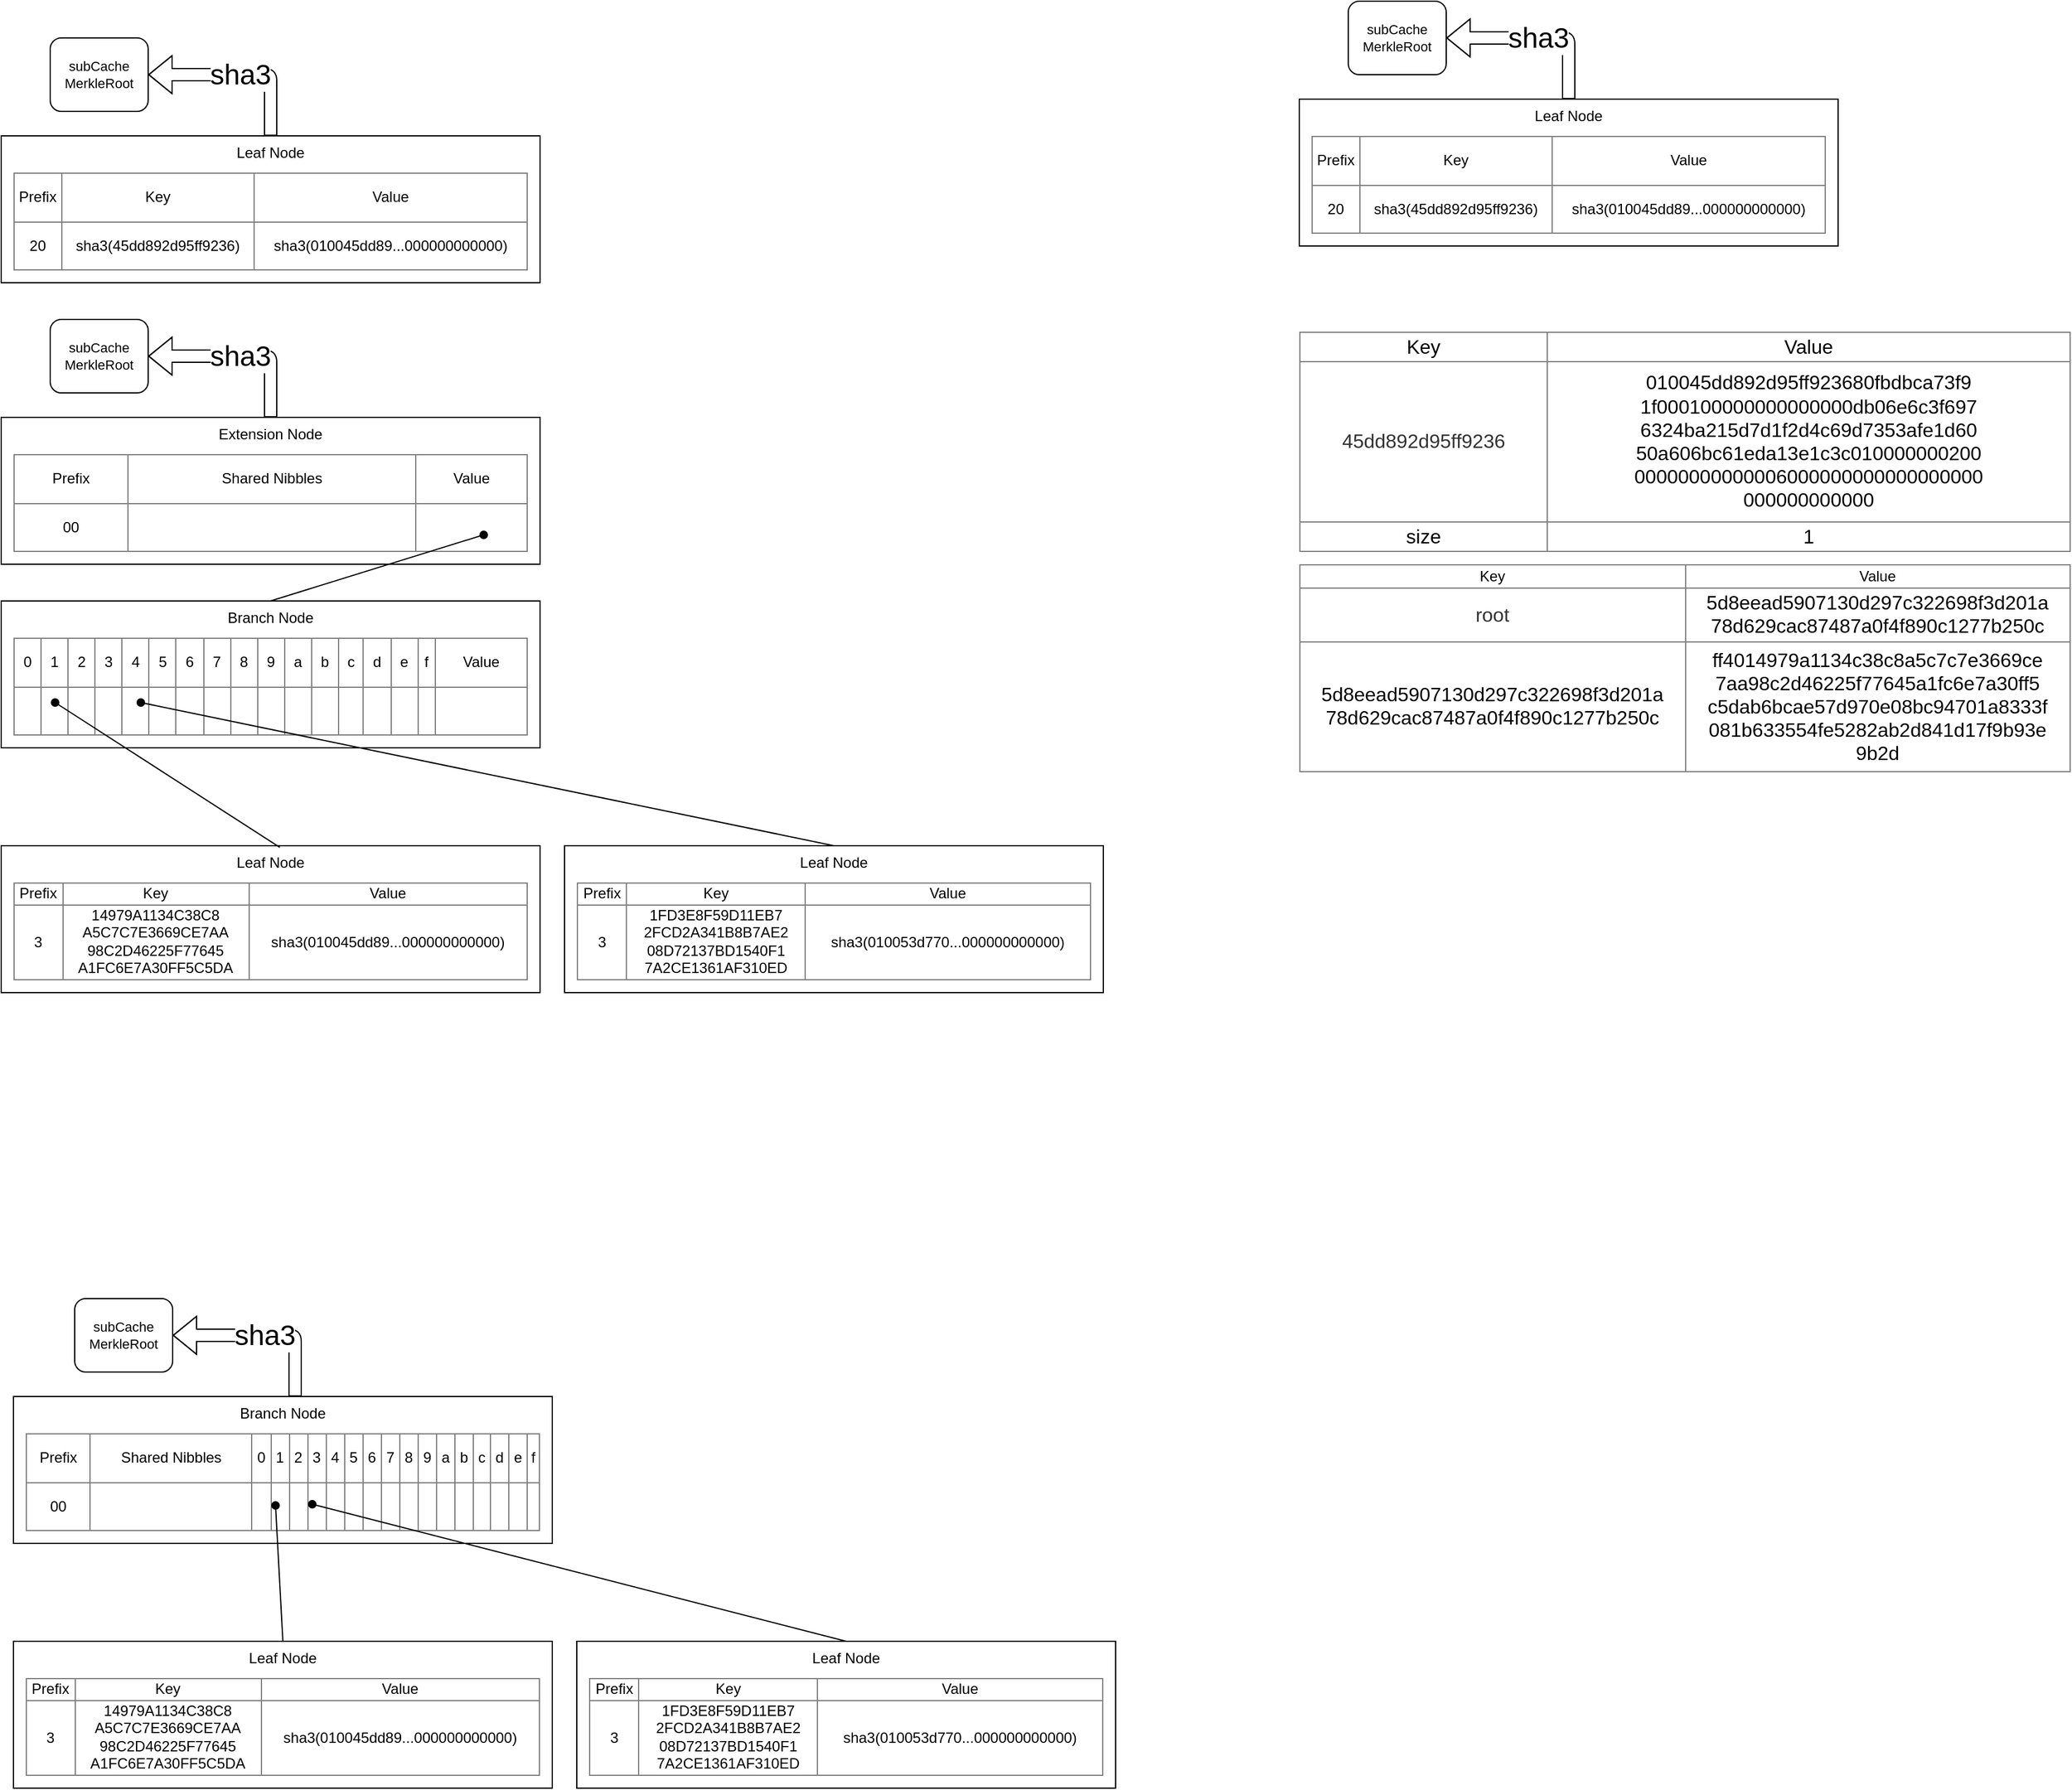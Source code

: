 <mxfile version="10.9.3" type="github"><diagram id="rnNaQI7Xt-1taKsno2ve" name="Page-1"><mxGraphModel dx="1303" dy="778" grid="1" gridSize="10" guides="1" tooltips="1" connect="1" arrows="1" fold="1" page="1" pageScale="1" pageWidth="827" pageHeight="1169" math="0" shadow="0"><root><mxCell id="0"/><mxCell id="1" parent="0"/><mxCell id="IQ9de2SWrSn5mAoaJuu1-1" value="Leaf Node" style="rounded=0;whiteSpace=wrap;html=1;verticalAlign=top;" parent="1" vertex="1"><mxGeometry x="10" y="150" width="440" height="120" as="geometry"/></mxCell><mxCell id="IQ9de2SWrSn5mAoaJuu1-2" value="&lt;table border=&quot;1&quot; width=&quot;100%&quot; style=&quot;width: 100% ; height: 100% ; border-collapse: collapse&quot;&gt;&lt;tbody&gt;&lt;tr&gt;&lt;td align=&quot;center&quot;&gt;Prefix&lt;/td&gt;&lt;td align=&quot;center&quot;&gt;Key&lt;/td&gt;&lt;td align=&quot;center&quot;&gt;Value&lt;/td&gt;&lt;/tr&gt;&lt;tr&gt;&lt;td align=&quot;center&quot;&gt;20&lt;/td&gt;&lt;td align=&quot;center&quot;&gt;sha3(45dd892d95ff9236)&lt;/td&gt;&lt;td align=&quot;center&quot;&gt;sha3(010045dd89...000000000000)&lt;/td&gt;&lt;/tr&gt;&lt;/tbody&gt;&lt;/table&gt;" style="text;html=1;strokeColor=none;fillColor=none;overflow=fill;" parent="1" vertex="1"><mxGeometry x="20" y="180" width="420" height="80" as="geometry"/></mxCell><mxCell id="m5S-egg355Q-3_3z4QF8-1" value="sha3" style="shape=flexArrow;endArrow=classic;html=1;exitX=0.5;exitY=0;exitDx=0;exitDy=0;fontSize=23;entryX=1;entryY=0.5;entryDx=0;entryDy=0;" parent="1" source="IQ9de2SWrSn5mAoaJuu1-1" target="m5S-egg355Q-3_3z4QF8-2" edge="1"><mxGeometry width="50" height="50" relative="1" as="geometry"><mxPoint x="90" y="150" as="sourcePoint"/><mxPoint x="150" y="100" as="targetPoint"/><Array as="points"><mxPoint x="230" y="100"/></Array></mxGeometry></mxCell><mxCell id="m5S-egg355Q-3_3z4QF8-2" value="subCache&lt;br&gt;MerkleRoot&lt;br&gt;" style="rounded=1;whiteSpace=wrap;html=1;fontSize=11;" parent="1" vertex="1"><mxGeometry x="50" y="70" width="80" height="60" as="geometry"/></mxCell><mxCell id="sTEKLq_hamFtMrCxdHYF-1" value="Extension Node" style="rounded=0;whiteSpace=wrap;html=1;verticalAlign=top;" parent="1" vertex="1"><mxGeometry x="10" y="380" width="440" height="120" as="geometry"/></mxCell><mxCell id="sTEKLq_hamFtMrCxdHYF-2" value="&lt;table border=&quot;1&quot; width=&quot;100%&quot; style=&quot;width: 100% ; height: 100% ; border-collapse: collapse&quot;&gt;&lt;tbody&gt;&lt;tr&gt;&lt;td align=&quot;center&quot;&gt;Prefix&lt;/td&gt;&lt;td align=&quot;center&quot;&gt;Shared Nibbles&lt;/td&gt;&lt;td align=&quot;center&quot;&gt;Value&lt;/td&gt;&lt;/tr&gt;&lt;tr&gt;&lt;td align=&quot;center&quot;&gt;00&lt;/td&gt;&lt;td align=&quot;center&quot;&gt;&lt;br&gt;&lt;/td&gt;&lt;td align=&quot;center&quot;&gt;&lt;br&gt;&lt;/td&gt;&lt;/tr&gt;&lt;/tbody&gt;&lt;/table&gt;" style="text;html=1;strokeColor=none;fillColor=none;overflow=fill;" parent="1" vertex="1"><mxGeometry x="20" y="410" width="420" height="80" as="geometry"/></mxCell><mxCell id="sTEKLq_hamFtMrCxdHYF-3" value="sha3" style="shape=flexArrow;endArrow=classic;html=1;exitX=0.5;exitY=0;exitDx=0;exitDy=0;fontSize=23;entryX=1;entryY=0.5;entryDx=0;entryDy=0;" parent="1" source="sTEKLq_hamFtMrCxdHYF-1" target="sTEKLq_hamFtMrCxdHYF-4" edge="1"><mxGeometry width="50" height="50" relative="1" as="geometry"><mxPoint x="90" y="380" as="sourcePoint"/><mxPoint x="150" y="330" as="targetPoint"/><Array as="points"><mxPoint x="230" y="330"/></Array></mxGeometry></mxCell><mxCell id="sTEKLq_hamFtMrCxdHYF-4" value="subCache&lt;br&gt;MerkleRoot&lt;br&gt;" style="rounded=1;whiteSpace=wrap;html=1;fontSize=11;" parent="1" vertex="1"><mxGeometry x="50" y="300" width="80" height="60" as="geometry"/></mxCell><mxCell id="sTEKLq_hamFtMrCxdHYF-8" style="rounded=0;orthogonalLoop=1;jettySize=auto;html=1;exitX=0.5;exitY=0;exitDx=0;exitDy=0;endArrow=oval;endFill=1;" parent="1" source="sTEKLq_hamFtMrCxdHYF-5" edge="1"><mxGeometry relative="1" as="geometry"><mxPoint x="404" y="476" as="targetPoint"/><mxPoint x="144" y="496" as="sourcePoint"/></mxGeometry></mxCell><mxCell id="sTEKLq_hamFtMrCxdHYF-5" value="Branch Node" style="rounded=0;whiteSpace=wrap;html=1;verticalAlign=top;" parent="1" vertex="1"><mxGeometry x="10" y="530" width="440" height="120" as="geometry"/></mxCell><mxCell id="sTEKLq_hamFtMrCxdHYF-6" value="&lt;table border=&quot;1&quot; width=&quot;100%&quot; style=&quot;width: 100% ; height: 100% ; border-collapse: collapse&quot;&gt;&lt;tbody&gt;&lt;tr&gt;&lt;td align=&quot;center&quot;&gt;0&lt;/td&gt;&lt;td style=&quot;text-align: center&quot;&gt;1&lt;/td&gt;&lt;td style=&quot;text-align: center&quot;&gt;2&lt;/td&gt;&lt;td style=&quot;text-align: center&quot;&gt;3&lt;/td&gt;&lt;td style=&quot;text-align: center&quot;&gt;4&lt;/td&gt;&lt;td style=&quot;text-align: center&quot;&gt;5&lt;/td&gt;&lt;td style=&quot;text-align: center&quot;&gt;6&lt;/td&gt;&lt;td style=&quot;text-align: center&quot;&gt;7&lt;/td&gt;&lt;td style=&quot;text-align: center&quot;&gt;8&lt;/td&gt;&lt;td style=&quot;text-align: center&quot;&gt;9&lt;/td&gt;&lt;td style=&quot;text-align: center&quot;&gt;a&lt;/td&gt;&lt;td style=&quot;text-align: center&quot;&gt;b&lt;/td&gt;&lt;td style=&quot;text-align: center&quot;&gt;c&lt;/td&gt;&lt;td style=&quot;text-align: center&quot;&gt;d&lt;/td&gt;&lt;td style=&quot;text-align: center&quot;&gt;e&lt;/td&gt;&lt;td style=&quot;text-align: center&quot;&gt;f&lt;/td&gt;&lt;td align=&quot;center&quot;&gt;Value&lt;/td&gt;&lt;/tr&gt;&lt;tr&gt;&lt;td align=&quot;center&quot;&gt;&lt;br&gt;&lt;/td&gt;&lt;td&gt;&lt;br&gt;&lt;/td&gt;&lt;td&gt;&lt;br&gt;&lt;/td&gt;&lt;td&gt;&lt;br&gt;&lt;/td&gt;&lt;td&gt;&lt;br&gt;&lt;/td&gt;&lt;td&gt;&lt;br&gt;&lt;/td&gt;&lt;td&gt;&lt;br&gt;&lt;/td&gt;&lt;td&gt;&lt;br&gt;&lt;/td&gt;&lt;td&gt;&lt;br&gt;&lt;/td&gt;&lt;td&gt;&lt;br&gt;&lt;/td&gt;&lt;td&gt;&lt;br&gt;&lt;/td&gt;&lt;td&gt;&lt;br&gt;&lt;/td&gt;&lt;td&gt;&lt;br&gt;&lt;/td&gt;&lt;td&gt;&lt;br&gt;&lt;/td&gt;&lt;td&gt;&lt;br&gt;&lt;/td&gt;&lt;td&gt;&lt;br&gt;&lt;/td&gt;&lt;td align=&quot;center&quot;&gt;&lt;br&gt;&lt;/td&gt;&lt;/tr&gt;&lt;/tbody&gt;&lt;/table&gt;" style="text;html=1;strokeColor=none;fillColor=none;overflow=fill;" parent="1" vertex="1"><mxGeometry x="20" y="560" width="420" height="80" as="geometry"/></mxCell><mxCell id="sTEKLq_hamFtMrCxdHYF-9" value="Leaf Node" style="rounded=0;whiteSpace=wrap;html=1;verticalAlign=top;" parent="1" vertex="1"><mxGeometry x="10" y="730" width="440" height="120" as="geometry"/></mxCell><mxCell id="sTEKLq_hamFtMrCxdHYF-10" value="&lt;table border=&quot;1&quot; width=&quot;100%&quot; style=&quot;width: 100% ; height: 100% ; border-collapse: collapse&quot;&gt;&lt;tbody&gt;&lt;tr&gt;&lt;td align=&quot;center&quot;&gt;Prefix&lt;/td&gt;&lt;td align=&quot;center&quot;&gt;Key&lt;/td&gt;&lt;td align=&quot;center&quot;&gt;Value&lt;/td&gt;&lt;/tr&gt;&lt;tr&gt;&lt;td align=&quot;center&quot;&gt;3&lt;/td&gt;&lt;td align=&quot;center&quot;&gt;14979A1134C38C8&lt;br&gt;A5C7C7E3669CE7AA&lt;br&gt;98C2D46225F77645&lt;br&gt;A1FC6E7A30FF5C5DA&lt;br&gt;&lt;/td&gt;&lt;td align=&quot;center&quot;&gt;sha3(010045dd89...000000000000)&lt;/td&gt;&lt;/tr&gt;&lt;/tbody&gt;&lt;/table&gt;" style="text;html=1;strokeColor=none;fillColor=none;overflow=fill;" parent="1" vertex="1"><mxGeometry x="20" y="760" width="420" height="80" as="geometry"/></mxCell><mxCell id="sTEKLq_hamFtMrCxdHYF-11" style="rounded=0;orthogonalLoop=1;jettySize=auto;html=1;exitX=0.517;exitY=0.011;exitDx=0;exitDy=0;endArrow=oval;endFill=1;exitPerimeter=0;" parent="1" source="sTEKLq_hamFtMrCxdHYF-9" edge="1"><mxGeometry relative="1" as="geometry"><mxPoint x="54" y="613" as="targetPoint"/><mxPoint x="-120" y="667" as="sourcePoint"/></mxGeometry></mxCell><mxCell id="sTEKLq_hamFtMrCxdHYF-13" style="rounded=0;orthogonalLoop=1;jettySize=auto;html=1;endArrow=oval;endFill=1;exitX=0.5;exitY=0;exitDx=0;exitDy=0;" parent="1" source="sTEKLq_hamFtMrCxdHYF-14" edge="1"><mxGeometry relative="1" as="geometry"><mxPoint x="124" y="613" as="targetPoint"/><mxPoint x="570" y="710" as="sourcePoint"/></mxGeometry></mxCell><mxCell id="sTEKLq_hamFtMrCxdHYF-14" value="Leaf Node" style="rounded=0;whiteSpace=wrap;html=1;verticalAlign=top;" parent="1" vertex="1"><mxGeometry x="470" y="730" width="440" height="120" as="geometry"/></mxCell><mxCell id="sTEKLq_hamFtMrCxdHYF-15" value="&lt;table border=&quot;1&quot; width=&quot;100%&quot; style=&quot;width: 100% ; height: 100% ; border-collapse: collapse&quot;&gt;&lt;tbody&gt;&lt;tr&gt;&lt;td align=&quot;center&quot;&gt;Prefix&lt;/td&gt;&lt;td align=&quot;center&quot;&gt;Key&lt;/td&gt;&lt;td align=&quot;center&quot;&gt;Value&lt;/td&gt;&lt;/tr&gt;&lt;tr&gt;&lt;td align=&quot;center&quot;&gt;3&lt;/td&gt;&lt;td align=&quot;center&quot;&gt;1FD3E8F59D11EB7&lt;br&gt;2FCD2A341B8B7AE2&lt;br&gt;08D72137BD1540F1&lt;br&gt;7A2CE1361AF310ED&lt;/td&gt;&lt;td align=&quot;center&quot;&gt;sha3(010053d770...000000000000)&lt;/td&gt;&lt;/tr&gt;&lt;/tbody&gt;&lt;/table&gt;" style="text;html=1;strokeColor=none;fillColor=none;overflow=fill;" parent="1" vertex="1"><mxGeometry x="480" y="760" width="420" height="80" as="geometry"/></mxCell><mxCell id="Ns968W6eVjDd-hpf64b_-3" value="sha3" style="shape=flexArrow;endArrow=classic;html=1;exitX=0.5;exitY=0;exitDx=0;exitDy=0;fontSize=23;entryX=1;entryY=0.5;entryDx=0;entryDy=0;" parent="1" target="Ns968W6eVjDd-hpf64b_-4" edge="1"><mxGeometry width="50" height="50" relative="1" as="geometry"><mxPoint x="250" y="1180" as="sourcePoint"/><mxPoint x="170" y="1130" as="targetPoint"/><Array as="points"><mxPoint x="250" y="1130"/></Array></mxGeometry></mxCell><mxCell id="Ns968W6eVjDd-hpf64b_-4" value="subCache&lt;br&gt;MerkleRoot&lt;br&gt;" style="rounded=1;whiteSpace=wrap;html=1;fontSize=11;" parent="1" vertex="1"><mxGeometry x="70" y="1100" width="80" height="60" as="geometry"/></mxCell><mxCell id="Ns968W6eVjDd-hpf64b_-6" value="Branch Node" style="rounded=0;whiteSpace=wrap;html=1;verticalAlign=top;" parent="1" vertex="1"><mxGeometry x="20" y="1180" width="440" height="120" as="geometry"/></mxCell><mxCell id="Ns968W6eVjDd-hpf64b_-7" value="&lt;table border=&quot;1&quot; width=&quot;100%&quot; style=&quot;width: 100% ; height: 100% ; border-collapse: collapse&quot;&gt;&lt;tbody&gt;&lt;tr&gt;&lt;td style=&quot;text-align: center&quot;&gt;Prefix&lt;/td&gt;&lt;td style=&quot;text-align: center&quot;&gt;Shared Nibbles&lt;/td&gt;&lt;td align=&quot;center&quot;&gt;0&lt;/td&gt;&lt;td style=&quot;text-align: center&quot;&gt;1&lt;/td&gt;&lt;td style=&quot;text-align: center&quot;&gt;2&lt;/td&gt;&lt;td style=&quot;text-align: center&quot;&gt;3&lt;/td&gt;&lt;td style=&quot;text-align: center&quot;&gt;4&lt;/td&gt;&lt;td style=&quot;text-align: center&quot;&gt;5&lt;/td&gt;&lt;td style=&quot;text-align: center&quot;&gt;6&lt;/td&gt;&lt;td style=&quot;text-align: center&quot;&gt;7&lt;/td&gt;&lt;td style=&quot;text-align: center&quot;&gt;8&lt;/td&gt;&lt;td style=&quot;text-align: center&quot;&gt;9&lt;/td&gt;&lt;td style=&quot;text-align: center&quot;&gt;a&lt;/td&gt;&lt;td style=&quot;text-align: center&quot;&gt;b&lt;/td&gt;&lt;td style=&quot;text-align: center&quot;&gt;c&lt;/td&gt;&lt;td style=&quot;text-align: center&quot;&gt;d&lt;/td&gt;&lt;td style=&quot;text-align: center&quot;&gt;e&lt;/td&gt;&lt;td style=&quot;text-align: center&quot;&gt;f&lt;/td&gt;&lt;/tr&gt;&lt;tr&gt;&lt;td style=&quot;text-align: center&quot;&gt;00&lt;/td&gt;&lt;td&gt;&lt;br&gt;&lt;/td&gt;&lt;td align=&quot;center&quot;&gt;&lt;br&gt;&lt;/td&gt;&lt;td&gt;&lt;br&gt;&lt;/td&gt;&lt;td&gt;&lt;br&gt;&lt;/td&gt;&lt;td&gt;&lt;br&gt;&lt;/td&gt;&lt;td&gt;&lt;br&gt;&lt;/td&gt;&lt;td&gt;&lt;br&gt;&lt;/td&gt;&lt;td&gt;&lt;br&gt;&lt;/td&gt;&lt;td&gt;&lt;br&gt;&lt;/td&gt;&lt;td&gt;&lt;br&gt;&lt;/td&gt;&lt;td&gt;&lt;br&gt;&lt;/td&gt;&lt;td&gt;&lt;br&gt;&lt;/td&gt;&lt;td&gt;&lt;br&gt;&lt;/td&gt;&lt;td&gt;&lt;br&gt;&lt;/td&gt;&lt;td&gt;&lt;br&gt;&lt;/td&gt;&lt;td&gt;&lt;br&gt;&lt;/td&gt;&lt;td&gt;&lt;br&gt;&lt;/td&gt;&lt;/tr&gt;&lt;/tbody&gt;&lt;/table&gt;" style="text;html=1;strokeColor=none;fillColor=none;overflow=fill;" parent="1" vertex="1"><mxGeometry x="30" y="1210" width="420" height="80" as="geometry"/></mxCell><mxCell id="Ns968W6eVjDd-hpf64b_-8" value="Leaf Node" style="rounded=0;whiteSpace=wrap;html=1;verticalAlign=top;" parent="1" vertex="1"><mxGeometry x="20" y="1380" width="440" height="120" as="geometry"/></mxCell><mxCell id="Ns968W6eVjDd-hpf64b_-9" value="&lt;table border=&quot;1&quot; width=&quot;100%&quot; style=&quot;width: 100% ; height: 100% ; border-collapse: collapse&quot;&gt;&lt;tbody&gt;&lt;tr&gt;&lt;td align=&quot;center&quot;&gt;Prefix&lt;/td&gt;&lt;td align=&quot;center&quot;&gt;Key&lt;/td&gt;&lt;td align=&quot;center&quot;&gt;Value&lt;/td&gt;&lt;/tr&gt;&lt;tr&gt;&lt;td align=&quot;center&quot;&gt;3&lt;/td&gt;&lt;td align=&quot;center&quot;&gt;14979A1134C38C8&lt;br&gt;A5C7C7E3669CE7AA&lt;br&gt;98C2D46225F77645&lt;br&gt;A1FC6E7A30FF5C5DA&lt;br&gt;&lt;/td&gt;&lt;td align=&quot;center&quot;&gt;sha3(010045dd89...000000000000)&lt;/td&gt;&lt;/tr&gt;&lt;/tbody&gt;&lt;/table&gt;" style="text;html=1;strokeColor=none;fillColor=none;overflow=fill;" parent="1" vertex="1"><mxGeometry x="30" y="1410" width="420" height="80" as="geometry"/></mxCell><mxCell id="Ns968W6eVjDd-hpf64b_-10" style="rounded=0;orthogonalLoop=1;jettySize=auto;html=1;endArrow=oval;endFill=1;exitX=0.5;exitY=0;exitDx=0;exitDy=0;" parent="1" source="Ns968W6eVjDd-hpf64b_-8" edge="1"><mxGeometry relative="1" as="geometry"><mxPoint x="234" y="1269" as="targetPoint"/><mxPoint x="283" y="1370" as="sourcePoint"/></mxGeometry></mxCell><mxCell id="Ns968W6eVjDd-hpf64b_-11" style="rounded=0;orthogonalLoop=1;jettySize=auto;html=1;endArrow=oval;endFill=1;exitX=0.5;exitY=0;exitDx=0;exitDy=0;" parent="1" source="Ns968W6eVjDd-hpf64b_-12" edge="1"><mxGeometry relative="1" as="geometry"><mxPoint x="264" y="1268" as="targetPoint"/><mxPoint x="682" y="1367" as="sourcePoint"/></mxGeometry></mxCell><mxCell id="Ns968W6eVjDd-hpf64b_-12" value="Leaf Node" style="rounded=0;whiteSpace=wrap;html=1;verticalAlign=top;" parent="1" vertex="1"><mxGeometry x="480" y="1380" width="440" height="120" as="geometry"/></mxCell><mxCell id="Ns968W6eVjDd-hpf64b_-13" value="&lt;table border=&quot;1&quot; width=&quot;100%&quot; style=&quot;width: 100% ; height: 100% ; border-collapse: collapse&quot;&gt;&lt;tbody&gt;&lt;tr&gt;&lt;td align=&quot;center&quot;&gt;Prefix&lt;/td&gt;&lt;td align=&quot;center&quot;&gt;Key&lt;/td&gt;&lt;td align=&quot;center&quot;&gt;Value&lt;/td&gt;&lt;/tr&gt;&lt;tr&gt;&lt;td align=&quot;center&quot;&gt;3&lt;/td&gt;&lt;td align=&quot;center&quot;&gt;1FD3E8F59D11EB7&lt;br&gt;2FCD2A341B8B7AE2&lt;br&gt;08D72137BD1540F1&lt;br&gt;7A2CE1361AF310ED&lt;/td&gt;&lt;td align=&quot;center&quot;&gt;sha3(010053d770...000000000000)&lt;/td&gt;&lt;/tr&gt;&lt;/tbody&gt;&lt;/table&gt;" style="text;html=1;strokeColor=none;fillColor=none;overflow=fill;" parent="1" vertex="1"><mxGeometry x="490" y="1410" width="420" height="80" as="geometry"/></mxCell><mxCell id="urIZGBrsXk2c5iIGEbWv-1" value="Leaf Node" style="rounded=0;whiteSpace=wrap;html=1;verticalAlign=top;" parent="1" vertex="1"><mxGeometry x="1070" y="120" width="440" height="120" as="geometry"/></mxCell><mxCell id="urIZGBrsXk2c5iIGEbWv-2" value="&lt;table border=&quot;1&quot; width=&quot;100%&quot; style=&quot;width: 100% ; height: 100% ; border-collapse: collapse&quot;&gt;&lt;tbody&gt;&lt;tr&gt;&lt;td align=&quot;center&quot;&gt;Prefix&lt;/td&gt;&lt;td align=&quot;center&quot;&gt;Key&lt;/td&gt;&lt;td align=&quot;center&quot;&gt;Value&lt;/td&gt;&lt;/tr&gt;&lt;tr&gt;&lt;td align=&quot;center&quot;&gt;20&lt;/td&gt;&lt;td align=&quot;center&quot;&gt;sha3(45dd892d95ff9236)&lt;/td&gt;&lt;td align=&quot;center&quot;&gt;sha3(010045dd89...000000000000)&lt;/td&gt;&lt;/tr&gt;&lt;/tbody&gt;&lt;/table&gt;" style="text;html=1;strokeColor=none;fillColor=none;overflow=fill;" parent="1" vertex="1"><mxGeometry x="1080" y="150" width="420" height="80" as="geometry"/></mxCell><mxCell id="urIZGBrsXk2c5iIGEbWv-3" value="sha3" style="shape=flexArrow;endArrow=classic;html=1;exitX=0.5;exitY=0;exitDx=0;exitDy=0;fontSize=23;entryX=1;entryY=0.5;entryDx=0;entryDy=0;" parent="1" source="urIZGBrsXk2c5iIGEbWv-1" target="urIZGBrsXk2c5iIGEbWv-4" edge="1"><mxGeometry width="50" height="50" relative="1" as="geometry"><mxPoint x="1150" y="120" as="sourcePoint"/><mxPoint x="1210" y="70" as="targetPoint"/><Array as="points"><mxPoint x="1290" y="70"/></Array></mxGeometry></mxCell><mxCell id="urIZGBrsXk2c5iIGEbWv-4" value="subCache&lt;br&gt;MerkleRoot&lt;br&gt;" style="rounded=1;whiteSpace=wrap;html=1;fontSize=11;" parent="1" vertex="1"><mxGeometry x="1110" y="40" width="80" height="60" as="geometry"/></mxCell><mxCell id="urIZGBrsXk2c5iIGEbWv-6" value="&lt;table border=&quot;1&quot; width=&quot;100%&quot; style=&quot;width: 100% ; height: 100% ; border-collapse: collapse ; font-size: 16px&quot;&gt;&lt;tbody&gt;&lt;tr&gt;&lt;td&gt;Key&lt;/td&gt;&lt;td&gt;Value&lt;/td&gt;&lt;/tr&gt;&lt;tr&gt;&lt;td&gt;&lt;span style=&quot;color: rgb(51 , 51 , 51) ; font-family: , &amp;#34;blinkmacsystemfont&amp;#34; , &amp;#34;segoe ui&amp;#34; , &amp;#34;helvetica neue&amp;#34; , &amp;#34;hiragino kaku gothic pron&amp;#34; , , &amp;#34;meiryo&amp;#34; , sans-serif ; font-size: 16px ; white-space: normal ; background-color: rgb(255 , 255 , 255)&quot;&gt;45dd892d95ff9236&lt;/span&gt;&lt;br&gt;&lt;/td&gt;&lt;td&gt;010045dd892d95ff923680fbdbca73f9&lt;br&gt;1f000100000000000000db06e6c3f697&lt;br&gt;6324ba215d7d1f2d4c69d7353afe1d60&lt;br&gt;50a606bc61eda13e1c3c010000000200&lt;br&gt;00000000000006000000000000000000&lt;br&gt;000000000000&lt;br&gt;&lt;/td&gt;&lt;/tr&gt;&lt;tr&gt;&lt;td&gt;size&lt;/td&gt;&lt;td&gt;1&lt;/td&gt;&lt;/tr&gt;&lt;/tbody&gt;&lt;/table&gt;" style="text;html=1;strokeColor=none;fillColor=none;overflow=fill;align=center;" parent="1" vertex="1"><mxGeometry x="1070" y="310" width="630" height="180" as="geometry"/></mxCell><mxCell id="urIZGBrsXk2c5iIGEbWv-7" value="&lt;table border=&quot;1&quot; width=&quot;100%&quot; style=&quot;width: 100% ; height: 100% ; border-collapse: collapse&quot;&gt;&lt;tbody&gt;&lt;tr&gt;&lt;td&gt;Key&lt;/td&gt;&lt;td&gt;Value&lt;/td&gt;&lt;/tr&gt;&lt;tr&gt;&lt;td&gt;&lt;span style=&quot;color: rgb(51 , 51 , 51) ; font-family: , &amp;#34;blinkmacsystemfont&amp;#34; , &amp;#34;segoe ui&amp;#34; , &amp;#34;helvetica neue&amp;#34; , &amp;#34;hiragino kaku gothic pron&amp;#34; , , &amp;#34;meiryo&amp;#34; , sans-serif ; font-size: 16px ; white-space: normal ; background-color: rgb(255 , 255 , 255)&quot;&gt;root&lt;/span&gt;&lt;br&gt;&lt;/td&gt;&lt;td&gt;&lt;font style=&quot;font-size: 16px&quot;&gt;5d8eead5907130d297c322698f3d201a&lt;br&gt;78d629cac87487a0f4f890c1277b250c&lt;/font&gt;&lt;br&gt;&lt;/td&gt;&lt;/tr&gt;&lt;tr style=&quot;font-size: 16px&quot;&gt;&lt;td style=&quot;font-size: 16px&quot;&gt;5d8eead5907130d297c322698f3d201a&lt;br&gt;78d629cac87487a0f4f890c1277b250c&lt;br&gt;&lt;/td&gt;&lt;td&gt;ff4014979a1134c38c8a5c7c7e3669ce&lt;br&gt;7aa98c2d46225f77645a1fc6e7a30ff5&lt;br&gt;c5dab6bcae57d970e08bc94701a8333f&lt;br&gt;081b633554fe5282ab2d841d17f9b93e&lt;br&gt;9b2d&lt;br&gt;&lt;/td&gt;&lt;/tr&gt;&lt;/tbody&gt;&lt;/table&gt;" style="text;html=1;strokeColor=none;fillColor=none;overflow=fill;align=center;" parent="1" vertex="1"><mxGeometry x="1070" y="500" width="630" height="170" as="geometry"/></mxCell></root></mxGraphModel></diagram><diagram id="WSc0Vb_a2uGLO2yRJK_X" name="Page-2"><mxGraphModel dx="1303" dy="725" grid="1" gridSize="10" guides="1" tooltips="1" connect="1" arrows="1" fold="1" page="1" pageScale="1" pageWidth="827" pageHeight="1169" math="0" shadow="0"><root><mxCell id="qvYVxD04wtOBg-V_IlkP-0"/><mxCell id="qvYVxD04wtOBg-V_IlkP-1" parent="qvYVxD04wtOBg-V_IlkP-0"/><mxCell id="zmvEYNG2WRl1gU4C02GG-0" value="" style="shape=flexArrow;endArrow=classic;html=1;exitX=0.5;exitY=0;exitDx=0;exitDy=0;fontSize=23;entryX=1;entryY=0.5;entryDx=0;entryDy=0;" edge="1" parent="qvYVxD04wtOBg-V_IlkP-1" target="zmvEYNG2WRl1gU4C02GG-1" source="zmvEYNG2WRl1gU4C02GG-22"><mxGeometry width="50" height="50" relative="1" as="geometry"><mxPoint x="840" y="910" as="sourcePoint"/><mxPoint x="760" y="860" as="targetPoint"/><Array as="points"><mxPoint x="1025" y="1080"/></Array></mxGeometry></mxCell><mxCell id="zmvEYNG2WRl1gU4C02GG-1" value="subCacheMerkleRoot&lt;br&gt;1ca8f8ab2c2513b1adfe050ab85c91d648837a52b82a19a69a9dbfcc78405b51" style="rounded=1;whiteSpace=wrap;html=1;fontSize=11;" vertex="1" parent="qvYVxD04wtOBg-V_IlkP-1"><mxGeometry x="450" y="1050" width="440" height="60" as="geometry"/></mxCell><mxCell id="zmvEYNG2WRl1gU4C02GG-4" value="Rocks DB (default)" style="rounded=0;whiteSpace=wrap;html=1;verticalAlign=top;" vertex="1" parent="qvYVxD04wtOBg-V_IlkP-1"><mxGeometry x="160" y="1760" width="1360" height="255" as="geometry"/></mxCell><mxCell id="zmvEYNG2WRl1gU4C02GG-5" value="&lt;table border=&quot;1&quot; width=&quot;100%&quot; style=&quot;width: 100% ; height: 100% ; border-collapse: collapse&quot;&gt;&lt;tbody&gt;&lt;tr&gt;&lt;td&gt;Key&lt;/td&gt;&lt;td&gt;Value&lt;/td&gt;&lt;/tr&gt;&lt;tr&gt;&lt;td&gt;1b41e76ad7bfec2a&lt;br&gt;&lt;/td&gt;&lt;td&gt;1b41e76ad7bfec2a406603010000000001000000000000007f78559c556642fe132616910b1c9f2c36bc144d2d3a9e909092d64a0d0de0de01000000030000000000000003000000000000000000000000000000&lt;/td&gt;&lt;/tr&gt;&lt;tr&gt;&lt;td&gt;58279b1e66159e11&lt;br&gt;&lt;/td&gt;&lt;td&gt;58279b1e66159e1180fbdbca73f91f0001000000000000007f78559c556642fe132616910b1c9f2c36bc144d2d3a9e909092d64a0d0de0de01000000020000000000000006000000000000000000000000000000&lt;br&gt;&lt;/td&gt;&lt;/tr&gt;&lt;tr&gt;&lt;td&gt;size&lt;/td&gt;&lt;td&gt;2&lt;/td&gt;&lt;/tr&gt;&lt;/tbody&gt;&lt;/table&gt;" style="text;html=1;strokeColor=none;fillColor=none;overflow=fill;align=center;" vertex="1" parent="qvYVxD04wtOBg-V_IlkP-1"><mxGeometry x="170" y="1790" width="1340" height="215" as="geometry"/></mxCell><mxCell id="zmvEYNG2WRl1gU4C02GG-10" value="Leaf Node" style="rounded=0;whiteSpace=wrap;html=1;verticalAlign=top;" vertex="1" parent="qvYVxD04wtOBg-V_IlkP-1"><mxGeometry x="20" y="1470" width="990" height="210" as="geometry"/></mxCell><mxCell id="zmvEYNG2WRl1gU4C02GG-11" value="&lt;table border=&quot;1&quot; width=&quot;100%&quot; style=&quot;width: 100% ; height: 100% ; border-collapse: collapse&quot;&gt;&lt;tbody&gt;&lt;tr&gt;&lt;td&gt;Prefix&lt;/td&gt;&lt;td&gt;&lt;div&gt;&lt;span&gt;num&lt;/span&gt;&lt;/div&gt;&lt;div&gt;&lt;span&gt;nibbles&lt;/span&gt;&lt;/div&gt;&lt;/td&gt;&lt;td&gt;Nibbles&lt;/td&gt;&lt;td&gt;Value (hahed mosaic entry)&lt;/td&gt;&lt;/tr&gt;&lt;tr&gt;&lt;td&gt;ff&lt;/td&gt;&lt;td&gt;3f&lt;/td&gt;&lt;td&gt;66127864c906993852d957db4001a0e95108a92e7f9dbe194ac3971933ad9d7&lt;/td&gt;&lt;td&gt;8bf2854520124aec81e224f4047043ea08ffe7f9e31e592a6d0cdfa2b83811c6&lt;/td&gt;&lt;/tr&gt;&lt;/tbody&gt;&lt;/table&gt;" style="text;html=1;strokeColor=none;fillColor=none;overflow=fill;align=center;" vertex="1" parent="qvYVxD04wtOBg-V_IlkP-1"><mxGeometry x="30" y="1500" width="970" height="80" as="geometry"/></mxCell><mxCell id="zmvEYNG2WRl1gU4C02GG-13" value="serialized leaf node&lt;br&gt;ff3f66127864c906993852d957db4001a0e95108a92e7f9dbe194ac3971933ad9d708bf2854520124aec81e224f4047043ea08ffe7f9e31e592a6d0cdfa2b83811c6&lt;br&gt;&lt;br&gt;leaf node hash&lt;br&gt;bc7c6886f9625f0f7b413f79fd460d4981cb042a3d0899036308d046759682e0" style="text;html=1;resizable=0;points=[];autosize=1;align=left;verticalAlign=top;spacingTop=-4;" vertex="1" parent="qvYVxD04wtOBg-V_IlkP-1"><mxGeometry x="30" y="1590" width="860" height="70" as="geometry"/></mxCell><mxCell id="zmvEYNG2WRl1gU4C02GG-19" value="Leaf Node" style="rounded=0;whiteSpace=wrap;html=1;verticalAlign=top;" vertex="1" parent="qvYVxD04wtOBg-V_IlkP-1"><mxGeometry x="1050" y="1470" width="990" height="210" as="geometry"/></mxCell><mxCell id="zmvEYNG2WRl1gU4C02GG-20" value="&lt;table border=&quot;1&quot; width=&quot;100%&quot; style=&quot;width: 100% ; height: 100% ; border-collapse: collapse&quot;&gt;&lt;tbody&gt;&lt;tr&gt;&lt;td&gt;Prefix&lt;/td&gt;&lt;td&gt;num&lt;br&gt;nibbles&lt;/td&gt;&lt;td&gt;Nibbles&lt;/td&gt;&lt;td&gt;Value (hahed mosaic entry)&lt;/td&gt;&lt;/tr&gt;&lt;tr&gt;&lt;td&gt;ff&lt;/td&gt;&lt;td&gt;3f&lt;/td&gt;&lt;td&gt;ca198418d698a7205e10957385ff4a9a29f68cbfa2e489abd3b090f382e565f&lt;/td&gt;&lt;td&gt;8bf2854520124aec81e224f4047043ea08ffe7f9e31e592a6d0cdfa2b83811c6&lt;/td&gt;&lt;/tr&gt;&lt;/tbody&gt;&lt;/table&gt;" style="text;html=1;strokeColor=none;fillColor=none;overflow=fill;align=center;" vertex="1" parent="qvYVxD04wtOBg-V_IlkP-1"><mxGeometry x="1060" y="1500" width="970" height="80" as="geometry"/></mxCell><mxCell id="zmvEYNG2WRl1gU4C02GG-21" value="serialized leaf node&lt;br&gt;ff3fca198418d698a7205e10957385ff4a9a29f68cbfa2e489abd3b090f382e565f0290ec8c44899e1aa719a9552ba3118bb3cf184e43a2a3a1d732831068c4a3b97&lt;br&gt;&lt;br&gt;leaf node hash&lt;br&gt;f3b26af59d6b46c87ba6a41f2756c6b6795390d041d3ba87aedf4fef1edbe5dd" style="text;html=1;resizable=0;points=[];autosize=1;align=left;verticalAlign=top;spacingTop=-4;" vertex="1" parent="qvYVxD04wtOBg-V_IlkP-1"><mxGeometry x="1060" y="1590" width="860" height="70" as="geometry"/></mxCell><mxCell id="zmvEYNG2WRl1gU4C02GG-22" value="Leaf Node" style="rounded=0;whiteSpace=wrap;html=1;verticalAlign=top;" vertex="1" parent="qvYVxD04wtOBg-V_IlkP-1"><mxGeometry x="360" y="1205" width="1330" height="210" as="geometry"/></mxCell><mxCell id="zmvEYNG2WRl1gU4C02GG-25" style="rounded=1;orthogonalLoop=1;jettySize=auto;html=1;exitX=0.5;exitY=1;exitDx=0;exitDy=0;entryX=0.5;entryY=0;entryDx=0;entryDy=0;endArrow=oval;endFill=1;startArrow=oval;startFill=1;" edge="1" parent="qvYVxD04wtOBg-V_IlkP-1" source="zmvEYNG2WRl1gU4C02GG-23" target="zmvEYNG2WRl1gU4C02GG-10"><mxGeometry relative="1" as="geometry"/></mxCell><mxCell id="zmvEYNG2WRl1gU4C02GG-26" style="edgeStyle=none;rounded=0;orthogonalLoop=1;jettySize=auto;html=1;exitX=0.75;exitY=1;exitDx=0;exitDy=0;entryX=0.5;entryY=0;entryDx=0;entryDy=0;startArrow=oval;startFill=1;endArrow=oval;endFill=1;" edge="1" parent="qvYVxD04wtOBg-V_IlkP-1" source="zmvEYNG2WRl1gU4C02GG-23" target="zmvEYNG2WRl1gU4C02GG-19"><mxGeometry relative="1" as="geometry"/></mxCell><mxCell id="zmvEYNG2WRl1gU4C02GG-23" value="&lt;table border=&quot;1&quot; width=&quot;100%&quot; style=&quot;width: 100% ; height: 100% ; border-collapse: collapse&quot;&gt;&lt;tbody&gt;&lt;tr&gt;&lt;td&gt;Prefix&lt;/td&gt;&lt;td&gt;&lt;div&gt;&lt;span&gt;num&lt;/span&gt;&lt;/div&gt;&lt;div&gt;&lt;span&gt;nibbles&lt;/span&gt;&lt;/div&gt;&lt;/td&gt;&lt;td&gt;aligned&lt;br&gt;path&lt;/td&gt;&lt;td&gt;link&lt;/td&gt;&lt;td&gt;0&lt;/td&gt;&lt;td&gt;1&lt;/td&gt;&lt;td&gt;2&lt;/td&gt;&lt;td&gt;3&lt;/td&gt;&lt;td&gt;4&lt;/td&gt;&lt;td&gt;5&lt;/td&gt;&lt;td&gt;6&lt;/td&gt;&lt;td&gt;7&lt;/td&gt;&lt;td&gt;8&lt;/td&gt;&lt;td&gt;9&lt;/td&gt;&lt;td&gt;a&lt;/td&gt;&lt;td&gt;b&lt;/td&gt;&lt;td&gt;c&lt;/td&gt;&lt;td&gt;d&lt;/td&gt;&lt;td&gt;e&lt;/td&gt;&lt;td&gt;f&lt;/td&gt;&lt;/tr&gt;&lt;tr&gt;&lt;td&gt;00&lt;/td&gt;&lt;td&gt;00&lt;/td&gt;&lt;td&gt;-&lt;/td&gt;&lt;td&gt;00c0&lt;br&gt;(0b 0000 0000 0000 0011)&lt;/td&gt;&lt;td&gt;&lt;br&gt;&lt;br&gt;&lt;/td&gt;&lt;td&gt;&lt;br&gt;&lt;/td&gt;&lt;td&gt;&lt;br&gt;&lt;/td&gt;&lt;td&gt;&lt;br&gt;&lt;/td&gt;&lt;td&gt;&lt;br&gt;&lt;/td&gt;&lt;td&gt;&lt;br&gt;&lt;/td&gt;&lt;td&gt;&lt;br&gt;&lt;/td&gt;&lt;td&gt;&lt;br&gt;&lt;/td&gt;&lt;td&gt;&lt;br&gt;&lt;/td&gt;&lt;td&gt;&lt;br&gt;&lt;/td&gt;&lt;td&gt;&lt;br&gt;&lt;/td&gt;&lt;td&gt;&lt;br&gt;&lt;/td&gt;&lt;td&gt;&lt;br&gt;&lt;/td&gt;&lt;td&gt;&lt;br&gt;&lt;/td&gt;&lt;td&gt;bc7c6886f9625f0f7b413f79fd460d4981cb042a3d0899036308d046759682e0&lt;br&gt;&lt;/td&gt;&lt;td&gt;f3b26af59d6b46c87ba6a41f2756c6b6795390d041d3ba87aedf4fef1edbe5dd&lt;br&gt;&lt;/td&gt;&lt;/tr&gt;&lt;/tbody&gt;&lt;/table&gt;" style="text;html=1;strokeColor=none;fillColor=none;overflow=fill;align=center;" vertex="1" parent="qvYVxD04wtOBg-V_IlkP-1"><mxGeometry x="370" y="1235" width="1310" height="80" as="geometry"/></mxCell><mxCell id="zmvEYNG2WRl1gU4C02GG-24" value="serialized branch node&lt;br&gt;000000c0f3b26af59d6b46c87ba6a41f2756c6b6795390d041d3ba87aedf4fef1edbe5ddbc7c6886f9625f0f7b413f79fd460d4981cb042a3d0899036308d046759682e0&lt;br&gt;&lt;br&gt;branch node hash&lt;br&gt;1ca8f8ab2c2513b1adfe050ab85c91d648837a52b82a19a69a9dbfcc78405b51" style="text;html=1;resizable=0;points=[];autosize=1;align=left;verticalAlign=top;spacingTop=-4;" vertex="1" parent="qvYVxD04wtOBg-V_IlkP-1"><mxGeometry x="370" y="1325" width="880" height="70" as="geometry"/></mxCell><mxCell id="zmvEYNG2WRl1gU4C02GG-30" value="Rocks DB (patricia_tree)" style="rounded=0;whiteSpace=wrap;html=1;verticalAlign=top;" vertex="1" parent="qvYVxD04wtOBg-V_IlkP-1"><mxGeometry x="160" y="2080" width="1360" height="350" as="geometry"/></mxCell><mxCell id="zmvEYNG2WRl1gU4C02GG-31" value="&lt;table border=&quot;1&quot; width=&quot;100%&quot; style=&quot;width: 100% ; height: 100% ; border-collapse: collapse&quot;&gt;&lt;tbody&gt;&lt;tr&gt;&lt;td&gt;Key&lt;/td&gt;&lt;td&gt;Value&lt;/td&gt;&lt;/tr&gt;&lt;tr&gt;&lt;td&gt;root&lt;br&gt;&lt;/td&gt;&lt;td&gt;1ca8f8ab2c2513b1adfe050ab85c91d648837a52b82a19a69a9dbfcc78405b51&lt;/td&gt;&lt;/tr&gt;&lt;tr&gt;&lt;td&gt;1ca8f8ab2c2513b1adfe050ab85c91d648837a52b82a19a69a9dbfcc78405b51&lt;br&gt;&lt;/td&gt;&lt;td&gt;000000c0f3b26af59d6b46c87ba6a41f2756c6b6795390d041d3ba87aedf4fef1edbe5ddbc7c6886f9625f0f7b413f79fd460d4981cb042a3d0899036308d046759682e0&lt;br&gt;&lt;/td&gt;&lt;/tr&gt;&lt;tr&gt;&lt;td&gt;bc7c6886f9625f0f7b413f79fd460d4981cb042a3d0899036308d046759682e0&lt;br&gt;&lt;/td&gt;&lt;td&gt;ff3f66127864c906993852d957db4001a0e95108a92e7f9dbe194ac3971933ad9d708bf2854520124aec81e224f4047043ea08ffe7f9e31e592a6d0cdfa2b83811c6&lt;br&gt;&lt;/td&gt;&lt;/tr&gt;&lt;tr&gt;&lt;td&gt;f3b26af59d6b46c87ba6a41f2756c6b6795390d041d3ba87aedf4fef1edbe5dd&lt;br&gt;&lt;/td&gt;&lt;td&gt;ff3fca198418d698a7205e10957385ff4a9a29f68cbfa2e489abd3b090f382e565f0290ec8c44899e1aa719a9552ba3118bb3cf184e43a2a3a1d732831068c4a3b97&lt;br&gt;&lt;/td&gt;&lt;/tr&gt;&lt;/tbody&gt;&lt;/table&gt;" style="text;html=1;strokeColor=none;fillColor=none;overflow=fill;align=center;" vertex="1" parent="qvYVxD04wtOBg-V_IlkP-1"><mxGeometry x="170" y="2120" width="1340" height="300" as="geometry"/></mxCell></root></mxGraphModel></diagram></mxfile>